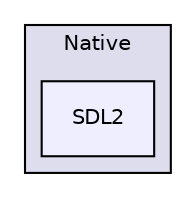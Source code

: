 digraph "Source/Engine/Utils/Time/Native/SDL2" {
  compound=true
  node [ fontsize="10", fontname="Helvetica"];
  edge [ labelfontsize="10", labelfontname="Helvetica"];
  subgraph clusterdir_bd14c0eac840b5e8ccbbc819280e8886 {
    graph [ bgcolor="#ddddee", pencolor="black", label="Native" fontname="Helvetica", fontsize="10", URL="dir_bd14c0eac840b5e8ccbbc819280e8886.html"]
  dir_296381438c34cf6b96e60768466be990 [shape=box, label="SDL2", style="filled", fillcolor="#eeeeff", pencolor="black", URL="dir_296381438c34cf6b96e60768466be990.html"];
  }
}
